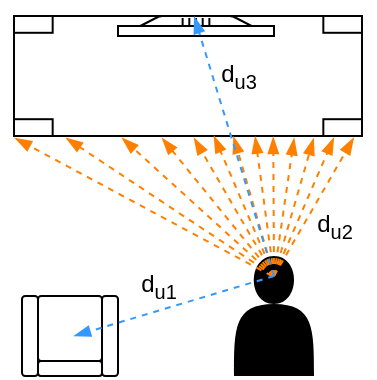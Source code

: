 <mxfile version="26.1.0">
  <diagram name="第 1 页" id="_L9jPsCp6P8IWKBUGxY7">
    <mxGraphModel dx="837" dy="562" grid="1" gridSize="10" guides="1" tooltips="1" connect="1" arrows="1" fold="1" page="1" pageScale="1" pageWidth="827" pageHeight="1169" math="0" shadow="0">
      <root>
        <mxCell id="0" />
        <mxCell id="1" parent="0" />
        <mxCell id="NV9vywIS3uHswR36ISd0-2" value="" style="shape=actor;whiteSpace=wrap;html=1;fillColor=#000000;strokeColor=none;" vertex="1" parent="1">
          <mxGeometry x="420" y="460" width="40" height="60" as="geometry" />
        </mxCell>
        <mxCell id="NV9vywIS3uHswR36ISd0-1" value="" style="verticalLabelPosition=bottom;html=1;verticalAlign=top;align=center;shape=mxgraph.floorplan.table;" vertex="1" parent="1">
          <mxGeometry x="310" y="340" width="174" height="60" as="geometry" />
        </mxCell>
        <mxCell id="NV9vywIS3uHswR36ISd0-4" value="" style="verticalLabelPosition=bottom;html=1;verticalAlign=top;align=center;shape=mxgraph.floorplan.flat_tv;" vertex="1" parent="1">
          <mxGeometry x="362" y="340" width="78" height="10" as="geometry" />
        </mxCell>
        <mxCell id="NV9vywIS3uHswR36ISd0-5" value="" style="verticalLabelPosition=bottom;html=1;verticalAlign=top;align=center;shape=mxgraph.floorplan.sofa;rotation=-180;" vertex="1" parent="1">
          <mxGeometry x="314" y="480" width="48" height="40" as="geometry" />
        </mxCell>
        <mxCell id="NV9vywIS3uHswR36ISd0-6" value="" style="endArrow=blockThin;html=1;rounded=0;fillColor=#ffe6cc;strokeColor=#FF8000;dashed=1;endFill=1;entryX=0.745;entryY=1.008;entryDx=0;entryDy=0;entryPerimeter=0;" edge="1" parent="1" target="NV9vywIS3uHswR36ISd0-1">
          <mxGeometry width="50" height="50" relative="1" as="geometry">
            <mxPoint x="440" y="470" as="sourcePoint" />
            <mxPoint x="440" y="380" as="targetPoint" />
          </mxGeometry>
        </mxCell>
        <mxCell id="NV9vywIS3uHswR36ISd0-7" value="" style="endArrow=blockThin;html=1;rounded=0;fillColor=#ffe6cc;strokeColor=#FF8000;dashed=1;endFill=1;entryX=0.805;entryY=1.019;entryDx=0;entryDy=0;entryPerimeter=0;" edge="1" parent="1" target="NV9vywIS3uHswR36ISd0-1">
          <mxGeometry width="50" height="50" relative="1" as="geometry">
            <mxPoint x="440" y="470" as="sourcePoint" />
            <mxPoint x="480" y="430" as="targetPoint" />
          </mxGeometry>
        </mxCell>
        <mxCell id="NV9vywIS3uHswR36ISd0-8" value="" style="endArrow=blockThin;html=1;rounded=0;fillColor=#ffe6cc;strokeColor=#FF8000;dashed=1;endFill=1;entryX=0.861;entryY=1.019;entryDx=0;entryDy=0;entryPerimeter=0;" edge="1" parent="1" target="NV9vywIS3uHswR36ISd0-1">
          <mxGeometry width="50" height="50" relative="1" as="geometry">
            <mxPoint x="440" y="470" as="sourcePoint" />
            <mxPoint x="460" y="410" as="targetPoint" />
          </mxGeometry>
        </mxCell>
        <mxCell id="NV9vywIS3uHswR36ISd0-9" value="" style="endArrow=blockThin;html=1;rounded=0;entryX=0.919;entryY=1.015;entryDx=0;entryDy=0;entryPerimeter=0;fillColor=#ffe6cc;strokeColor=#FF8000;dashed=1;endFill=1;" edge="1" parent="1" target="NV9vywIS3uHswR36ISd0-1">
          <mxGeometry width="50" height="50" relative="1" as="geometry">
            <mxPoint x="440" y="470" as="sourcePoint" />
            <mxPoint x="469" y="431" as="targetPoint" />
          </mxGeometry>
        </mxCell>
        <mxCell id="NV9vywIS3uHswR36ISd0-10" value="" style="endArrow=blockThin;html=1;rounded=0;entryX=0.976;entryY=1.016;entryDx=0;entryDy=0;entryPerimeter=0;fillColor=#ffe6cc;strokeColor=#FF8000;dashed=1;endFill=1;" edge="1" parent="1" target="NV9vywIS3uHswR36ISd0-1">
          <mxGeometry width="50" height="50" relative="1" as="geometry">
            <mxPoint x="440" y="470" as="sourcePoint" />
            <mxPoint x="479" y="441" as="targetPoint" />
          </mxGeometry>
        </mxCell>
        <mxCell id="NV9vywIS3uHswR36ISd0-11" value="" style="endArrow=blockThin;html=1;rounded=0;fillColor=#ffe6cc;strokeColor=#FF8000;dashed=1;endFill=1;entryX=0.693;entryY=1.006;entryDx=0;entryDy=0;entryPerimeter=0;" edge="1" parent="1" target="NV9vywIS3uHswR36ISd0-1">
          <mxGeometry width="50" height="50" relative="1" as="geometry">
            <mxPoint x="440" y="470" as="sourcePoint" />
            <mxPoint x="460" y="386" as="targetPoint" />
          </mxGeometry>
        </mxCell>
        <mxCell id="NV9vywIS3uHswR36ISd0-12" value="" style="endArrow=blockThin;html=1;rounded=0;fillColor=#ffe6cc;strokeColor=#FF8000;dashed=1;endFill=1;entryX=0.631;entryY=1.006;entryDx=0;entryDy=0;entryPerimeter=0;" edge="1" parent="1" target="NV9vywIS3uHswR36ISd0-1">
          <mxGeometry width="50" height="50" relative="1" as="geometry">
            <mxPoint x="440" y="470" as="sourcePoint" />
            <mxPoint x="470" y="386" as="targetPoint" />
          </mxGeometry>
        </mxCell>
        <mxCell id="NV9vywIS3uHswR36ISd0-13" value="" style="endArrow=blockThin;html=1;rounded=0;fillColor=#ffe6cc;strokeColor=#FF8000;dashed=1;endFill=1;" edge="1" parent="1">
          <mxGeometry width="50" height="50" relative="1" as="geometry">
            <mxPoint x="440" y="470" as="sourcePoint" />
            <mxPoint x="410" y="400" as="targetPoint" />
          </mxGeometry>
        </mxCell>
        <mxCell id="NV9vywIS3uHswR36ISd0-14" value="" style="endArrow=blockThin;html=1;rounded=0;fillColor=#ffe6cc;strokeColor=#FF8000;dashed=1;endFill=1;" edge="1" parent="1">
          <mxGeometry width="50" height="50" relative="1" as="geometry">
            <mxPoint x="440" y="470" as="sourcePoint" />
            <mxPoint x="400" y="401" as="targetPoint" />
          </mxGeometry>
        </mxCell>
        <mxCell id="NV9vywIS3uHswR36ISd0-16" value="" style="endArrow=blockThin;html=1;rounded=0;fillColor=#ffe6cc;strokeColor=#FF8000;dashed=1;endFill=1;" edge="1" parent="1">
          <mxGeometry width="50" height="50" relative="1" as="geometry">
            <mxPoint x="440" y="470" as="sourcePoint" />
            <mxPoint x="384" y="401" as="targetPoint" />
          </mxGeometry>
        </mxCell>
        <mxCell id="NV9vywIS3uHswR36ISd0-17" value="" style="endArrow=blockThin;html=1;rounded=0;fillColor=#ffe6cc;strokeColor=#FF8000;dashed=1;endFill=1;" edge="1" parent="1">
          <mxGeometry width="50" height="50" relative="1" as="geometry">
            <mxPoint x="440" y="470" as="sourcePoint" />
            <mxPoint x="364" y="401" as="targetPoint" />
            <Array as="points" />
          </mxGeometry>
        </mxCell>
        <mxCell id="NV9vywIS3uHswR36ISd0-18" value="" style="endArrow=blockThin;html=1;rounded=0;fillColor=#ffe6cc;strokeColor=#FF8000;dashed=1;endFill=1;" edge="1" parent="1">
          <mxGeometry width="50" height="50" relative="1" as="geometry">
            <mxPoint x="440" y="470" as="sourcePoint" />
            <mxPoint x="336" y="401" as="targetPoint" />
            <Array as="points" />
          </mxGeometry>
        </mxCell>
        <mxCell id="NV9vywIS3uHswR36ISd0-19" value="" style="endArrow=blockThin;html=1;rounded=0;fillColor=#ffe6cc;strokeColor=#FF8000;dashed=1;endFill=1;entryX=0.003;entryY=1.018;entryDx=0;entryDy=0;entryPerimeter=0;" edge="1" parent="1" target="NV9vywIS3uHswR36ISd0-1">
          <mxGeometry width="50" height="50" relative="1" as="geometry">
            <mxPoint x="439" y="470" as="sourcePoint" />
            <mxPoint x="343" y="410" as="targetPoint" />
            <Array as="points" />
          </mxGeometry>
        </mxCell>
        <mxCell id="NV9vywIS3uHswR36ISd0-20" value="" style="endArrow=blockThin;html=1;rounded=0;fillColor=#0050ef;strokeColor=#3399FF;dashed=1;endFill=1;" edge="1" parent="1">
          <mxGeometry width="50" height="50" relative="1" as="geometry">
            <mxPoint x="440" y="470" as="sourcePoint" />
            <mxPoint x="340" y="500" as="targetPoint" />
            <Array as="points" />
          </mxGeometry>
        </mxCell>
        <mxCell id="NV9vywIS3uHswR36ISd0-21" value="" style="endArrow=blockThin;html=1;rounded=0;fillColor=#0050ef;strokeColor=#3399FF;dashed=1;endFill=1;entryX=0.489;entryY=0.032;entryDx=0;entryDy=0;entryPerimeter=0;" edge="1" parent="1" target="NV9vywIS3uHswR36ISd0-4">
          <mxGeometry width="50" height="50" relative="1" as="geometry">
            <mxPoint x="440" y="470" as="sourcePoint" />
            <mxPoint x="350" y="510" as="targetPoint" />
            <Array as="points" />
          </mxGeometry>
        </mxCell>
        <mxCell id="NV9vywIS3uHswR36ISd0-22" value="d&lt;sub&gt;u1&lt;/sub&gt;" style="text;html=1;align=center;verticalAlign=middle;resizable=0;points=[];autosize=1;strokeColor=none;fillColor=none;" vertex="1" parent="1">
          <mxGeometry x="362" y="460" width="40" height="30" as="geometry" />
        </mxCell>
        <mxCell id="NV9vywIS3uHswR36ISd0-23" value="d&lt;sub&gt;u2&lt;/sub&gt;" style="text;html=1;align=center;verticalAlign=middle;resizable=0;points=[];autosize=1;strokeColor=none;fillColor=none;" vertex="1" parent="1">
          <mxGeometry x="450" y="430" width="40" height="30" as="geometry" />
        </mxCell>
        <mxCell id="NV9vywIS3uHswR36ISd0-24" value="d&lt;sub&gt;u3&lt;/sub&gt;" style="text;html=1;align=center;verticalAlign=middle;resizable=0;points=[];autosize=1;strokeColor=none;fillColor=none;" vertex="1" parent="1">
          <mxGeometry x="402" y="355" width="40" height="30" as="geometry" />
        </mxCell>
      </root>
    </mxGraphModel>
  </diagram>
</mxfile>
